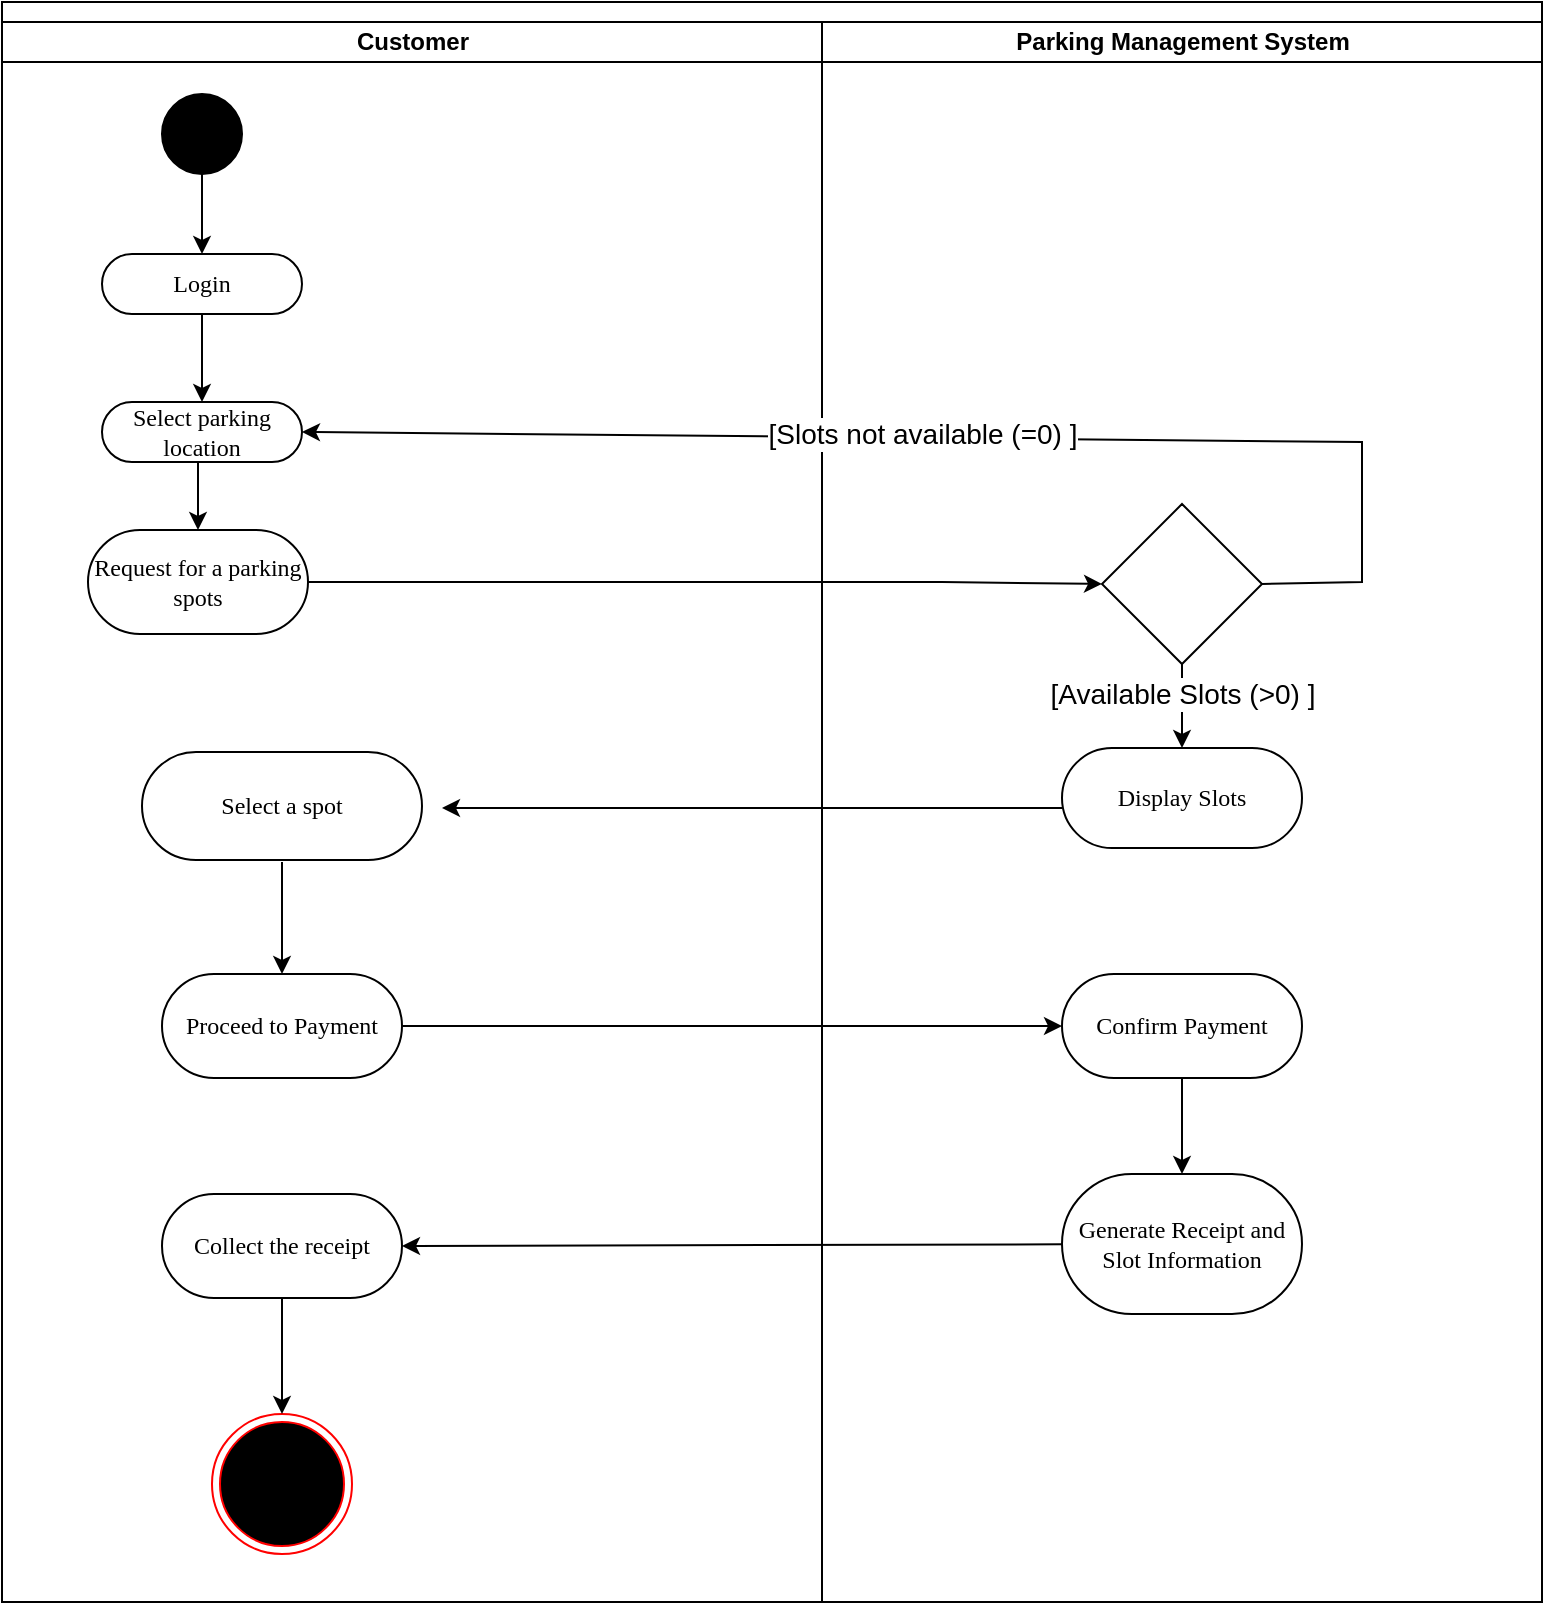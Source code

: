 <mxfile version="23.1.5" type="device">
  <diagram name="Page-1" id="0783ab3e-0a74-02c8-0abd-f7b4e66b4bec">
    <mxGraphModel dx="1050" dy="638" grid="1" gridSize="10" guides="1" tooltips="1" connect="1" arrows="1" fold="1" page="1" pageScale="1" pageWidth="850" pageHeight="1100" background="none" math="0" shadow="0">
      <root>
        <mxCell id="0" />
        <mxCell id="1" parent="0" />
        <mxCell id="1c1d494c118603dd-1" value="" style="swimlane;html=1;childLayout=stackLayout;startSize=10;rounded=0;shadow=0;comic=0;labelBackgroundColor=none;strokeWidth=1;fontFamily=Verdana;fontSize=12;align=center;" parent="1" vertex="1">
          <mxGeometry x="40" y="30" width="770" height="800" as="geometry" />
        </mxCell>
        <mxCell id="1c1d494c118603dd-4" value="Customer" style="swimlane;html=1;startSize=20;" parent="1c1d494c118603dd-1" vertex="1">
          <mxGeometry y="10" width="410" height="790" as="geometry" />
        </mxCell>
        <mxCell id="60571a20871a0731-4" value="" style="ellipse;whiteSpace=wrap;html=1;rounded=0;shadow=0;comic=0;labelBackgroundColor=none;strokeWidth=1;fillColor=#000000;fontFamily=Verdana;fontSize=12;align=center;" parent="1c1d494c118603dd-4" vertex="1">
          <mxGeometry x="80" y="36" width="40" height="40" as="geometry" />
        </mxCell>
        <mxCell id="60571a20871a0731-8" value="Login" style="rounded=1;whiteSpace=wrap;html=1;shadow=0;comic=0;labelBackgroundColor=none;strokeWidth=1;fontFamily=Verdana;fontSize=12;align=center;arcSize=50;" parent="1c1d494c118603dd-4" vertex="1">
          <mxGeometry x="50" y="116" width="100" height="30" as="geometry" />
        </mxCell>
        <mxCell id="8l6_yw3EWJtF-uu-6esG-17" value="" style="endArrow=classic;html=1;rounded=0;entryX=0.5;entryY=0;entryDx=0;entryDy=0;" parent="1c1d494c118603dd-4" source="60571a20871a0731-4" target="60571a20871a0731-8" edge="1">
          <mxGeometry width="50" height="50" relative="1" as="geometry">
            <mxPoint x="100" y="80" as="sourcePoint" />
            <mxPoint x="150" y="30" as="targetPoint" />
          </mxGeometry>
        </mxCell>
        <mxCell id="8l6_yw3EWJtF-uu-6esG-25" value="Select a spot" style="rounded=1;whiteSpace=wrap;html=1;shadow=0;comic=0;labelBackgroundColor=none;strokeWidth=1;fontFamily=Verdana;fontSize=12;align=center;arcSize=50;" parent="1c1d494c118603dd-4" vertex="1">
          <mxGeometry x="70" y="365" width="140" height="54" as="geometry" />
        </mxCell>
        <mxCell id="8l6_yw3EWJtF-uu-6esG-47" value="Collect the receipt" style="rounded=1;whiteSpace=wrap;html=1;shadow=0;comic=0;labelBackgroundColor=none;strokeWidth=1;fontFamily=Verdana;fontSize=12;align=center;arcSize=50;" parent="1c1d494c118603dd-4" vertex="1">
          <mxGeometry x="80" y="586" width="120" height="52" as="geometry" />
        </mxCell>
        <mxCell id="8l6_yw3EWJtF-uu-6esG-49" value="" style="ellipse;shape=endState;fillColor=#000000;strokeColor=#ff0000" parent="1c1d494c118603dd-4" vertex="1">
          <mxGeometry x="105" y="696" width="70" height="70" as="geometry" />
        </mxCell>
        <mxCell id="8l6_yw3EWJtF-uu-6esG-52" value="" style="endArrow=classic;html=1;rounded=0;exitX=0.5;exitY=1;exitDx=0;exitDy=0;entryX=0.5;entryY=0;entryDx=0;entryDy=0;" parent="1c1d494c118603dd-4" source="8l6_yw3EWJtF-uu-6esG-47" target="8l6_yw3EWJtF-uu-6esG-49" edge="1">
          <mxGeometry width="50" height="50" relative="1" as="geometry">
            <mxPoint x="640" y="486" as="sourcePoint" />
            <mxPoint x="690" y="436" as="targetPoint" />
          </mxGeometry>
        </mxCell>
        <mxCell id="8l6_yw3EWJtF-uu-6esG-53" value="Select parking location" style="rounded=1;whiteSpace=wrap;html=1;shadow=0;comic=0;labelBackgroundColor=none;strokeWidth=1;fontFamily=Verdana;fontSize=12;align=center;arcSize=50;" parent="1c1d494c118603dd-4" vertex="1">
          <mxGeometry x="50" y="190" width="100" height="30" as="geometry" />
        </mxCell>
        <mxCell id="8l6_yw3EWJtF-uu-6esG-54" value="" style="endArrow=classic;html=1;rounded=0;exitX=0.5;exitY=1;exitDx=0;exitDy=0;" parent="1c1d494c118603dd-4" source="60571a20871a0731-8" target="8l6_yw3EWJtF-uu-6esG-53" edge="1">
          <mxGeometry width="50" height="50" relative="1" as="geometry">
            <mxPoint x="720" y="390" as="sourcePoint" />
            <mxPoint x="770" y="340" as="targetPoint" />
          </mxGeometry>
        </mxCell>
        <mxCell id="8l6_yw3EWJtF-uu-6esG-11" value="Parking Management System" style="swimlane;html=1;startSize=20;" parent="1c1d494c118603dd-1" vertex="1">
          <mxGeometry x="410" y="10" width="360" height="790" as="geometry" />
        </mxCell>
        <mxCell id="8l6_yw3EWJtF-uu-6esG-22" value="" style="rhombus;whiteSpace=wrap;html=1;" parent="8l6_yw3EWJtF-uu-6esG-11" vertex="1">
          <mxGeometry x="140" y="241" width="80" height="80" as="geometry" />
        </mxCell>
        <mxCell id="8l6_yw3EWJtF-uu-6esG-28" value="Display Slots" style="rounded=1;whiteSpace=wrap;html=1;shadow=0;comic=0;labelBackgroundColor=none;strokeWidth=1;fontFamily=Verdana;fontSize=12;align=center;arcSize=50;" parent="8l6_yw3EWJtF-uu-6esG-11" vertex="1">
          <mxGeometry x="120" y="363" width="120" height="50" as="geometry" />
        </mxCell>
        <mxCell id="8l6_yw3EWJtF-uu-6esG-29" value="" style="endArrow=classic;html=1;rounded=0;entryX=0.5;entryY=0;entryDx=0;entryDy=0;exitX=0.5;exitY=1;exitDx=0;exitDy=0;" parent="8l6_yw3EWJtF-uu-6esG-11" source="8l6_yw3EWJtF-uu-6esG-22" target="8l6_yw3EWJtF-uu-6esG-28" edge="1">
          <mxGeometry width="50" height="50" relative="1" as="geometry">
            <mxPoint x="180" y="353" as="sourcePoint" />
            <mxPoint x="190" y="279" as="targetPoint" />
          </mxGeometry>
        </mxCell>
        <mxCell id="8l6_yw3EWJtF-uu-6esG-31" value="&lt;font style=&quot;font-size: 14px;&quot;&gt;[Available Slots (&amp;gt;0) ]&lt;/font&gt;" style="edgeLabel;html=1;align=center;verticalAlign=middle;resizable=0;points=[];" parent="8l6_yw3EWJtF-uu-6esG-29" vertex="1" connectable="0">
          <mxGeometry x="-0.295" relative="1" as="geometry">
            <mxPoint as="offset" />
          </mxGeometry>
        </mxCell>
        <mxCell id="8l6_yw3EWJtF-uu-6esG-37" value="" style="endArrow=classic;html=1;rounded=0;entryX=1;entryY=0.5;entryDx=0;entryDy=0;" parent="8l6_yw3EWJtF-uu-6esG-11" edge="1">
          <mxGeometry width="50" height="50" relative="1" as="geometry">
            <mxPoint x="120" y="393" as="sourcePoint" />
            <mxPoint x="-190" y="393.0" as="targetPoint" />
          </mxGeometry>
        </mxCell>
        <mxCell id="8l6_yw3EWJtF-uu-6esG-40" value="Confirm Payment" style="rounded=1;whiteSpace=wrap;html=1;shadow=0;comic=0;labelBackgroundColor=none;strokeWidth=1;fontFamily=Verdana;fontSize=12;align=center;arcSize=50;" parent="8l6_yw3EWJtF-uu-6esG-11" vertex="1">
          <mxGeometry x="120" y="476" width="120" height="52" as="geometry" />
        </mxCell>
        <mxCell id="8l6_yw3EWJtF-uu-6esG-44" value="Generate Receipt and Slot Information" style="rounded=1;whiteSpace=wrap;html=1;shadow=0;comic=0;labelBackgroundColor=none;strokeWidth=1;fontFamily=Verdana;fontSize=12;align=center;arcSize=50;" parent="8l6_yw3EWJtF-uu-6esG-11" vertex="1">
          <mxGeometry x="120" y="576" width="120" height="70" as="geometry" />
        </mxCell>
        <mxCell id="8l6_yw3EWJtF-uu-6esG-48" value="" style="endArrow=classic;html=1;rounded=0;exitX=0.5;exitY=1;exitDx=0;exitDy=0;entryX=0.5;entryY=0;entryDx=0;entryDy=0;" parent="8l6_yw3EWJtF-uu-6esG-11" source="8l6_yw3EWJtF-uu-6esG-40" target="8l6_yw3EWJtF-uu-6esG-44" edge="1">
          <mxGeometry width="50" height="50" relative="1" as="geometry">
            <mxPoint x="240" y="566" as="sourcePoint" />
            <mxPoint x="290" y="516" as="targetPoint" />
          </mxGeometry>
        </mxCell>
        <mxCell id="8l6_yw3EWJtF-uu-6esG-51" value="" style="endArrow=classic;html=1;rounded=0;entryX=1;entryY=0.5;entryDx=0;entryDy=0;" parent="1c1d494c118603dd-1" source="8l6_yw3EWJtF-uu-6esG-44" target="8l6_yw3EWJtF-uu-6esG-47" edge="1">
          <mxGeometry width="50" height="50" relative="1" as="geometry">
            <mxPoint x="640" y="506" as="sourcePoint" />
            <mxPoint x="690" y="456" as="targetPoint" />
          </mxGeometry>
        </mxCell>
        <mxCell id="8l6_yw3EWJtF-uu-6esG-32" value="" style="endArrow=classic;html=1;rounded=0;entryX=1;entryY=0.5;entryDx=0;entryDy=0;exitX=1;exitY=0.5;exitDx=0;exitDy=0;" parent="1c1d494c118603dd-1" source="8l6_yw3EWJtF-uu-6esG-22" target="8l6_yw3EWJtF-uu-6esG-53" edge="1">
          <mxGeometry width="50" height="50" relative="1" as="geometry">
            <mxPoint x="620" y="349" as="sourcePoint" />
            <mxPoint x="685" y="439" as="targetPoint" />
            <Array as="points">
              <mxPoint x="680" y="290" />
              <mxPoint x="680" y="220" />
            </Array>
          </mxGeometry>
        </mxCell>
        <mxCell id="8l6_yw3EWJtF-uu-6esG-36" value="&lt;font style=&quot;font-size: 14px;&quot;&gt;[Slots not available (=0) ]&lt;/font&gt;" style="edgeLabel;html=1;align=center;verticalAlign=middle;resizable=0;points=[];" parent="8l6_yw3EWJtF-uu-6esG-32" vertex="1" connectable="0">
          <mxGeometry x="0.047" y="-2" relative="1" as="geometry">
            <mxPoint as="offset" />
          </mxGeometry>
        </mxCell>
        <mxCell id="8l6_yw3EWJtF-uu-6esG-18" value="Request for a parking spots" style="rounded=1;whiteSpace=wrap;html=1;shadow=0;comic=0;labelBackgroundColor=none;strokeWidth=1;fontFamily=Verdana;fontSize=12;align=center;arcSize=50;" parent="1" vertex="1">
          <mxGeometry x="83" y="294" width="110" height="52" as="geometry" />
        </mxCell>
        <mxCell id="8l6_yw3EWJtF-uu-6esG-21" value="" style="endArrow=classic;html=1;rounded=0;exitX=1;exitY=0.5;exitDx=0;exitDy=0;entryX=0;entryY=0.5;entryDx=0;entryDy=0;" parent="1" source="8l6_yw3EWJtF-uu-6esG-18" target="8l6_yw3EWJtF-uu-6esG-22" edge="1">
          <mxGeometry width="50" height="50" relative="1" as="geometry">
            <mxPoint x="490" y="236" as="sourcePoint" />
            <mxPoint x="500" y="320" as="targetPoint" />
            <Array as="points">
              <mxPoint x="510" y="320" />
            </Array>
          </mxGeometry>
        </mxCell>
        <mxCell id="8l6_yw3EWJtF-uu-6esG-38" value="Proceed to Payment" style="rounded=1;whiteSpace=wrap;html=1;shadow=0;comic=0;labelBackgroundColor=none;strokeWidth=1;fontFamily=Verdana;fontSize=12;align=center;arcSize=50;" parent="1" vertex="1">
          <mxGeometry x="120" y="516" width="120" height="52" as="geometry" />
        </mxCell>
        <mxCell id="8l6_yw3EWJtF-uu-6esG-39" value="" style="endArrow=classic;html=1;rounded=0;entryX=0.5;entryY=0;entryDx=0;entryDy=0;exitX=0.5;exitY=1;exitDx=0;exitDy=0;" parent="1" target="8l6_yw3EWJtF-uu-6esG-38" edge="1">
          <mxGeometry width="50" height="50" relative="1" as="geometry">
            <mxPoint x="180" y="460" as="sourcePoint" />
            <mxPoint x="220" y="513" as="targetPoint" />
          </mxGeometry>
        </mxCell>
        <mxCell id="8l6_yw3EWJtF-uu-6esG-41" value="" style="endArrow=classic;html=1;rounded=0;entryX=0;entryY=0.5;entryDx=0;entryDy=0;exitX=1;exitY=0.5;exitDx=0;exitDy=0;" parent="1" source="8l6_yw3EWJtF-uu-6esG-38" target="8l6_yw3EWJtF-uu-6esG-40" edge="1">
          <mxGeometry width="50" height="50" relative="1" as="geometry">
            <mxPoint x="470" y="346" as="sourcePoint" />
            <mxPoint x="520" y="296" as="targetPoint" />
          </mxGeometry>
        </mxCell>
        <mxCell id="8l6_yw3EWJtF-uu-6esG-55" value="" style="endArrow=classic;html=1;rounded=0;exitX=0.5;exitY=1;exitDx=0;exitDy=0;entryX=0.5;entryY=0;entryDx=0;entryDy=0;" parent="1" target="8l6_yw3EWJtF-uu-6esG-18" edge="1">
          <mxGeometry width="50" height="50" relative="1" as="geometry">
            <mxPoint x="138" y="260" as="sourcePoint" />
            <mxPoint x="140.833" y="294" as="targetPoint" />
          </mxGeometry>
        </mxCell>
      </root>
    </mxGraphModel>
  </diagram>
</mxfile>
